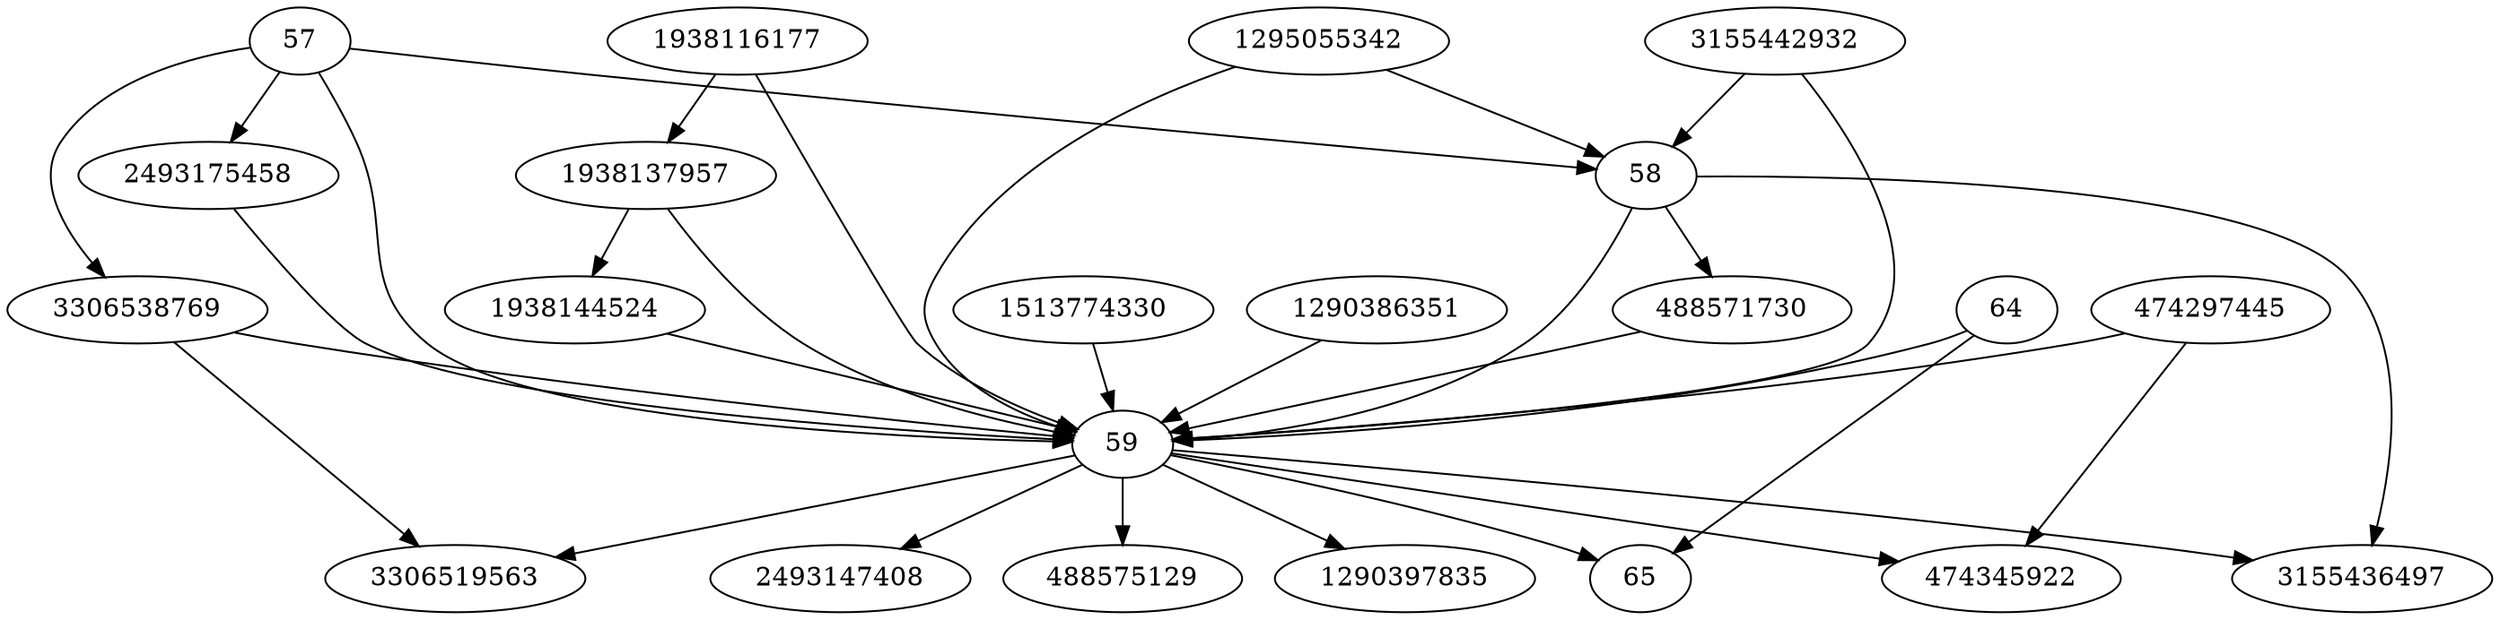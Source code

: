 strict digraph  {
3306519563;
1938144524;
1290397835;
2493147408;
3306538769;
488575129;
2493175458;
1290386351;
57;
58;
59;
64;
65;
474345922;
1938116177;
488571730;
3155436497;
1938137957;
474297445;
1295055342;
3155442932;
1513774330;
1938144524 -> 59;
3306538769 -> 59;
3306538769 -> 3306519563;
2493175458 -> 59;
1290386351 -> 59;
57 -> 2493175458;
57 -> 58;
57 -> 3306538769;
57 -> 59;
58 -> 488571730;
58 -> 59;
58 -> 3155436497;
59 -> 488575129;
59 -> 2493147408;
59 -> 3306519563;
59 -> 65;
59 -> 1290397835;
59 -> 474345922;
59 -> 3155436497;
64 -> 65;
64 -> 59;
1938116177 -> 59;
1938116177 -> 1938137957;
488571730 -> 59;
1938137957 -> 59;
1938137957 -> 1938144524;
474297445 -> 474345922;
474297445 -> 59;
1295055342 -> 58;
1295055342 -> 59;
3155442932 -> 58;
3155442932 -> 59;
1513774330 -> 59;
}
